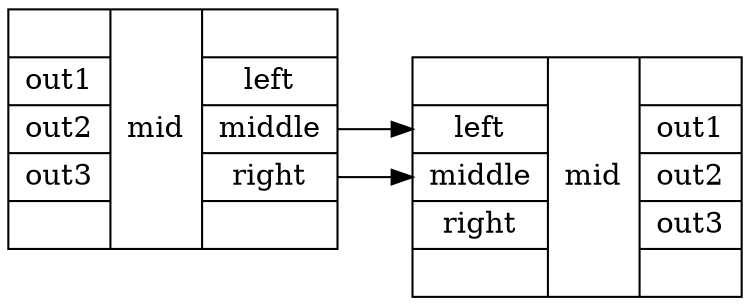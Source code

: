 digraph G {
  rankdir=LR;
  node [shape=record];
  struct1 [shape=record,label="{{|out1|out2|out3|}|mid|{|<f0> left|<f1> middle|<f2> right|}}"];
  struct2 [shape=record,label="{{|<g0> left|<g1> middle|<g2> right|}|mid|{|out1|out2|out3|}}"];
  struct1:f1 -> struct2:g0;
  struct1:f2 -> struct2:g1;
}
